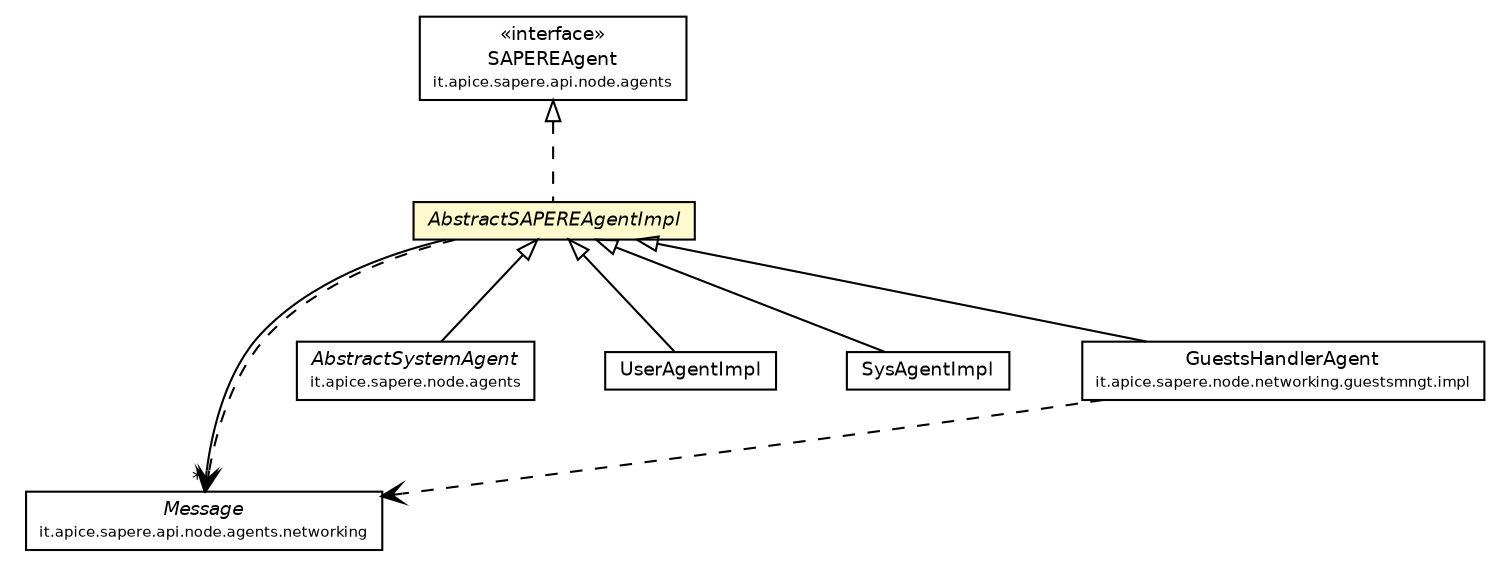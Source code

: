 #!/usr/local/bin/dot
#
# Class diagram 
# Generated by UmlGraph version 4.4 (http://www.spinellis.gr/sw/umlgraph)
#

digraph G {
	edge [fontname="Helvetica",fontsize=10,labelfontname="Helvetica",labelfontsize=10];
	node [fontname="Helvetica",fontsize=10,shape=plaintext];
	// it.apice.sapere.api.node.agents.SAPEREAgent
	c74647 [label=<<table border="0" cellborder="1" cellspacing="0" cellpadding="2" port="p" href="../../../api/node/agents/SAPEREAgent.html">
		<tr><td><table border="0" cellspacing="0" cellpadding="1">
			<tr><td> &laquo;interface&raquo; </td></tr>
			<tr><td> SAPEREAgent </td></tr>
			<tr><td><font point-size="7.0"> it.apice.sapere.api.node.agents </font></td></tr>
		</table></td></tr>
		</table>>, fontname="Helvetica", fontcolor="black", fontsize=9.0];
	// it.apice.sapere.api.node.agents.networking.Message
	c74650 [label=<<table border="0" cellborder="1" cellspacing="0" cellpadding="2" port="p" href="../../../api/node/agents/networking/Message.html">
		<tr><td><table border="0" cellspacing="0" cellpadding="1">
			<tr><td><font face="Helvetica-Oblique"> Message </font></td></tr>
			<tr><td><font point-size="7.0"> it.apice.sapere.api.node.agents.networking </font></td></tr>
		</table></td></tr>
		</table>>, fontname="Helvetica", fontcolor="black", fontsize=9.0];
	// it.apice.sapere.node.agents.AbstractSystemAgent
	c74762 [label=<<table border="0" cellborder="1" cellspacing="0" cellpadding="2" port="p" href="../AbstractSystemAgent.html">
		<tr><td><table border="0" cellspacing="0" cellpadding="1">
			<tr><td><font face="Helvetica-Oblique"> AbstractSystemAgent </font></td></tr>
			<tr><td><font point-size="7.0"> it.apice.sapere.node.agents </font></td></tr>
		</table></td></tr>
		</table>>, fontname="Helvetica", fontcolor="black", fontsize=9.0];
	// it.apice.sapere.node.agents.impl.UserAgentImpl
	c74764 [label=<<table border="0" cellborder="1" cellspacing="0" cellpadding="2" port="p" href="./UserAgentImpl.html">
		<tr><td><table border="0" cellspacing="0" cellpadding="1">
			<tr><td> UserAgentImpl </td></tr>
		</table></td></tr>
		</table>>, fontname="Helvetica", fontcolor="black", fontsize=9.0];
	// it.apice.sapere.node.agents.impl.SysAgentImpl
	c74765 [label=<<table border="0" cellborder="1" cellspacing="0" cellpadding="2" port="p" href="./SysAgentImpl.html">
		<tr><td><table border="0" cellspacing="0" cellpadding="1">
			<tr><td> SysAgentImpl </td></tr>
		</table></td></tr>
		</table>>, fontname="Helvetica", fontcolor="black", fontsize=9.0];
	// it.apice.sapere.node.agents.impl.AbstractSAPEREAgentImpl
	c74768 [label=<<table border="0" cellborder="1" cellspacing="0" cellpadding="2" port="p" bgcolor="lemonChiffon" href="./AbstractSAPEREAgentImpl.html">
		<tr><td><table border="0" cellspacing="0" cellpadding="1">
			<tr><td><font face="Helvetica-Oblique"> AbstractSAPEREAgentImpl </font></td></tr>
		</table></td></tr>
		</table>>, fontname="Helvetica", fontcolor="black", fontsize=9.0];
	// it.apice.sapere.node.networking.guestsmngt.impl.GuestsHandlerAgent
	c74775 [label=<<table border="0" cellborder="1" cellspacing="0" cellpadding="2" port="p" href="../../networking/guestsmngt/impl/GuestsHandlerAgent.html">
		<tr><td><table border="0" cellspacing="0" cellpadding="1">
			<tr><td> GuestsHandlerAgent </td></tr>
			<tr><td><font point-size="7.0"> it.apice.sapere.node.networking.guestsmngt.impl </font></td></tr>
		</table></td></tr>
		</table>>, fontname="Helvetica", fontcolor="black", fontsize=9.0];
	//it.apice.sapere.node.agents.AbstractSystemAgent extends it.apice.sapere.node.agents.impl.AbstractSAPEREAgentImpl
	c74768:p -> c74762:p [dir=back,arrowtail=empty];
	//it.apice.sapere.node.agents.impl.UserAgentImpl extends it.apice.sapere.node.agents.impl.AbstractSAPEREAgentImpl
	c74768:p -> c74764:p [dir=back,arrowtail=empty];
	//it.apice.sapere.node.agents.impl.SysAgentImpl extends it.apice.sapere.node.agents.impl.AbstractSAPEREAgentImpl
	c74768:p -> c74765:p [dir=back,arrowtail=empty];
	//it.apice.sapere.node.agents.impl.AbstractSAPEREAgentImpl implements it.apice.sapere.api.node.agents.SAPEREAgent
	c74647:p -> c74768:p [dir=back,arrowtail=empty,style=dashed];
	//it.apice.sapere.node.networking.guestsmngt.impl.GuestsHandlerAgent extends it.apice.sapere.node.agents.impl.AbstractSAPEREAgentImpl
	c74768:p -> c74775:p [dir=back,arrowtail=empty];
	// it.apice.sapere.node.agents.impl.AbstractSAPEREAgentImpl NAVASSOC it.apice.sapere.api.node.agents.networking.Message
	c74768:p -> c74650:p [taillabel="", label="", headlabel="*", fontname="Helvetica", fontcolor="black", fontsize=10.0, color="black", arrowhead=open];
	// it.apice.sapere.node.agents.impl.AbstractSAPEREAgentImpl DEPEND it.apice.sapere.api.node.agents.networking.Message
	c74768:p -> c74650:p [taillabel="", label="", headlabel="", fontname="Helvetica", fontcolor="black", fontsize=10.0, color="black", arrowhead=open, style=dashed];
	// it.apice.sapere.node.networking.guestsmngt.impl.GuestsHandlerAgent DEPEND it.apice.sapere.api.node.agents.networking.Message
	c74775:p -> c74650:p [taillabel="", label="", headlabel="", fontname="Helvetica", fontcolor="black", fontsize=10.0, color="black", arrowhead=open, style=dashed];
}

